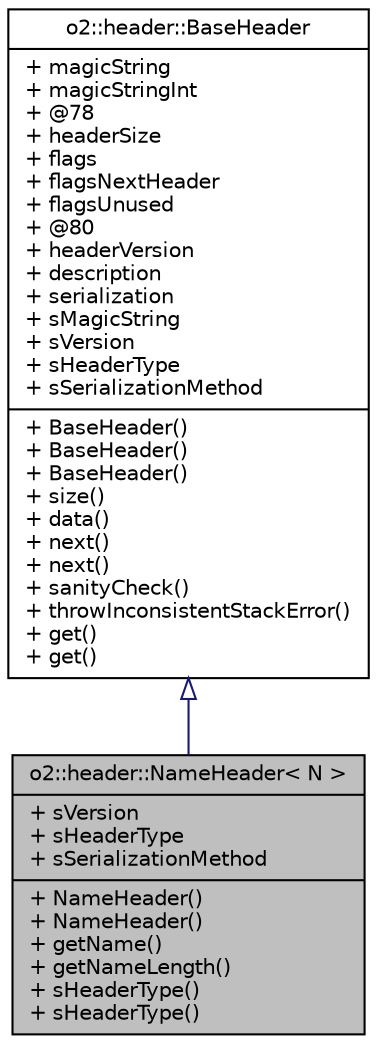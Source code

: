 digraph "o2::header::NameHeader&lt; N &gt;"
{
 // INTERACTIVE_SVG=YES
  bgcolor="transparent";
  edge [fontname="Helvetica",fontsize="10",labelfontname="Helvetica",labelfontsize="10"];
  node [fontname="Helvetica",fontsize="10",shape=record];
  Node0 [label="{o2::header::NameHeader\< N \>\n|+ sVersion\l+ sHeaderType\l+ sSerializationMethod\l|+ NameHeader()\l+ NameHeader()\l+ getName()\l+ getNameLength()\l+ sHeaderType()\l+ sHeaderType()\l}",height=0.2,width=0.4,color="black", fillcolor="grey75", style="filled", fontcolor="black"];
  Node1 -> Node0 [dir="back",color="midnightblue",fontsize="10",style="solid",arrowtail="onormal",fontname="Helvetica"];
  Node1 [label="{o2::header::BaseHeader\n|+ magicString\l+ magicStringInt\l+ @78\l+ headerSize\l+ flags\l+ flagsNextHeader\l+ flagsUnused\l+ @80\l+ headerVersion\l+ description\l+ serialization\l+ sMagicString\l+ sVersion\l+ sHeaderType\l+ sSerializationMethod\l|+ BaseHeader()\l+ BaseHeader()\l+ BaseHeader()\l+ size()\l+ data()\l+ next()\l+ next()\l+ sanityCheck()\l+ throwInconsistentStackError()\l+ get()\l+ get()\l}",height=0.2,width=0.4,color="black",URL="$d8/dbd/structo2_1_1header_1_1BaseHeader.html",tooltip="the base header struct Every header type must begin (i.e. derive) with this. Don&#39;t use this struct di..."];
}
